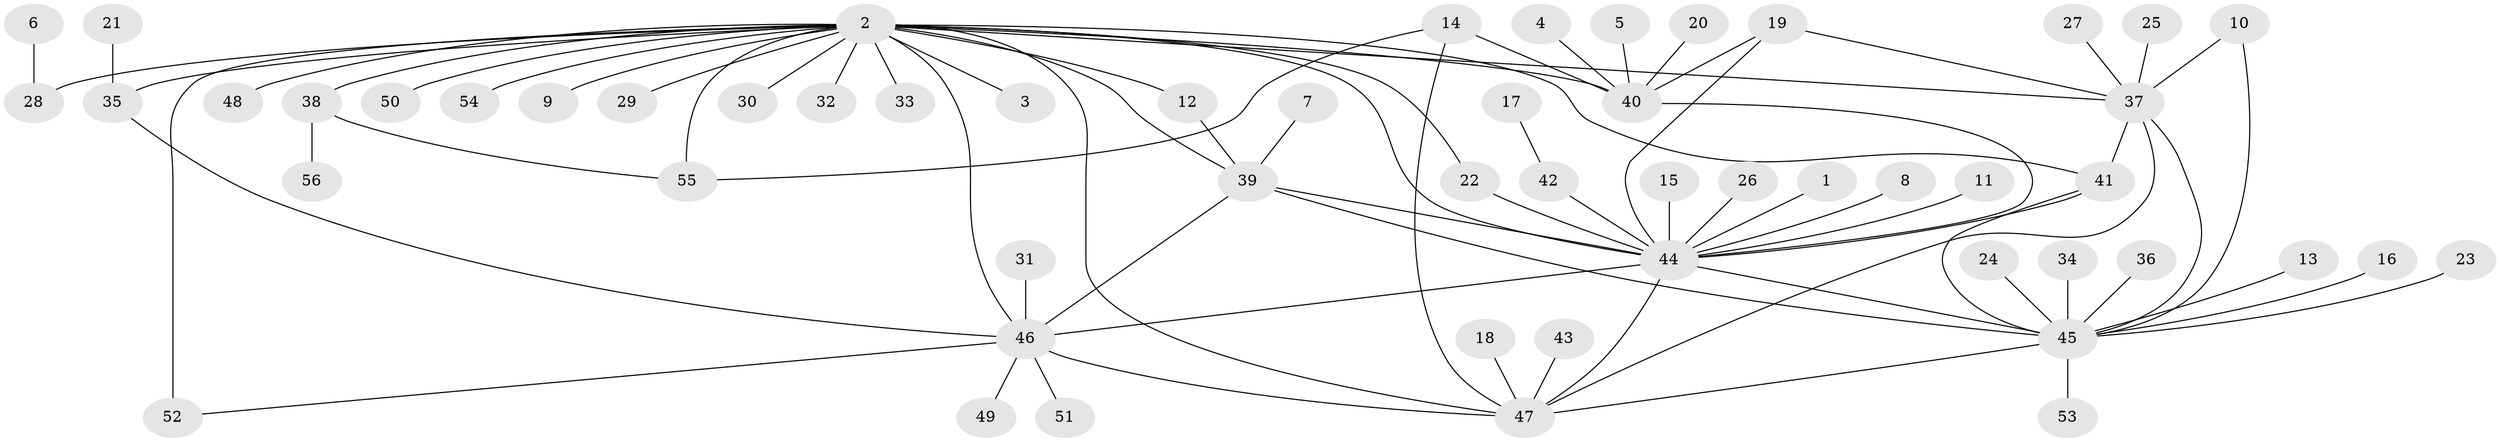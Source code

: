 // original degree distribution, {13: 0.008928571428571428, 21: 0.008928571428571428, 1: 0.5, 2: 0.23214285714285715, 4: 0.0625, 19: 0.008928571428571428, 3: 0.09821428571428571, 15: 0.008928571428571428, 6: 0.017857142857142856, 7: 0.017857142857142856, 5: 0.026785714285714284, 8: 0.008928571428571428}
// Generated by graph-tools (version 1.1) at 2025/26/03/09/25 03:26:06]
// undirected, 56 vertices, 78 edges
graph export_dot {
graph [start="1"]
  node [color=gray90,style=filled];
  1;
  2;
  3;
  4;
  5;
  6;
  7;
  8;
  9;
  10;
  11;
  12;
  13;
  14;
  15;
  16;
  17;
  18;
  19;
  20;
  21;
  22;
  23;
  24;
  25;
  26;
  27;
  28;
  29;
  30;
  31;
  32;
  33;
  34;
  35;
  36;
  37;
  38;
  39;
  40;
  41;
  42;
  43;
  44;
  45;
  46;
  47;
  48;
  49;
  50;
  51;
  52;
  53;
  54;
  55;
  56;
  1 -- 44 [weight=1.0];
  2 -- 3 [weight=1.0];
  2 -- 9 [weight=1.0];
  2 -- 12 [weight=1.0];
  2 -- 22 [weight=1.0];
  2 -- 28 [weight=1.0];
  2 -- 29 [weight=1.0];
  2 -- 30 [weight=1.0];
  2 -- 32 [weight=1.0];
  2 -- 33 [weight=1.0];
  2 -- 35 [weight=1.0];
  2 -- 37 [weight=1.0];
  2 -- 38 [weight=2.0];
  2 -- 39 [weight=1.0];
  2 -- 40 [weight=2.0];
  2 -- 41 [weight=2.0];
  2 -- 44 [weight=3.0];
  2 -- 46 [weight=1.0];
  2 -- 47 [weight=1.0];
  2 -- 48 [weight=1.0];
  2 -- 50 [weight=1.0];
  2 -- 52 [weight=2.0];
  2 -- 54 [weight=2.0];
  2 -- 55 [weight=1.0];
  4 -- 40 [weight=1.0];
  5 -- 40 [weight=1.0];
  6 -- 28 [weight=1.0];
  7 -- 39 [weight=1.0];
  8 -- 44 [weight=1.0];
  10 -- 37 [weight=1.0];
  10 -- 45 [weight=1.0];
  11 -- 44 [weight=1.0];
  12 -- 39 [weight=1.0];
  13 -- 45 [weight=1.0];
  14 -- 40 [weight=1.0];
  14 -- 47 [weight=1.0];
  14 -- 55 [weight=1.0];
  15 -- 44 [weight=1.0];
  16 -- 45 [weight=1.0];
  17 -- 42 [weight=1.0];
  18 -- 47 [weight=1.0];
  19 -- 37 [weight=1.0];
  19 -- 40 [weight=1.0];
  19 -- 44 [weight=1.0];
  20 -- 40 [weight=1.0];
  21 -- 35 [weight=1.0];
  22 -- 44 [weight=1.0];
  23 -- 45 [weight=1.0];
  24 -- 45 [weight=1.0];
  25 -- 37 [weight=1.0];
  26 -- 44 [weight=1.0];
  27 -- 37 [weight=1.0];
  31 -- 46 [weight=1.0];
  34 -- 45 [weight=1.0];
  35 -- 46 [weight=1.0];
  36 -- 45 [weight=1.0];
  37 -- 41 [weight=1.0];
  37 -- 45 [weight=1.0];
  37 -- 47 [weight=1.0];
  38 -- 55 [weight=1.0];
  38 -- 56 [weight=1.0];
  39 -- 44 [weight=1.0];
  39 -- 45 [weight=1.0];
  39 -- 46 [weight=1.0];
  40 -- 44 [weight=1.0];
  41 -- 44 [weight=2.0];
  41 -- 45 [weight=1.0];
  42 -- 44 [weight=1.0];
  43 -- 47 [weight=1.0];
  44 -- 45 [weight=2.0];
  44 -- 46 [weight=1.0];
  44 -- 47 [weight=1.0];
  45 -- 47 [weight=1.0];
  45 -- 53 [weight=1.0];
  46 -- 47 [weight=1.0];
  46 -- 49 [weight=1.0];
  46 -- 51 [weight=1.0];
  46 -- 52 [weight=1.0];
}
